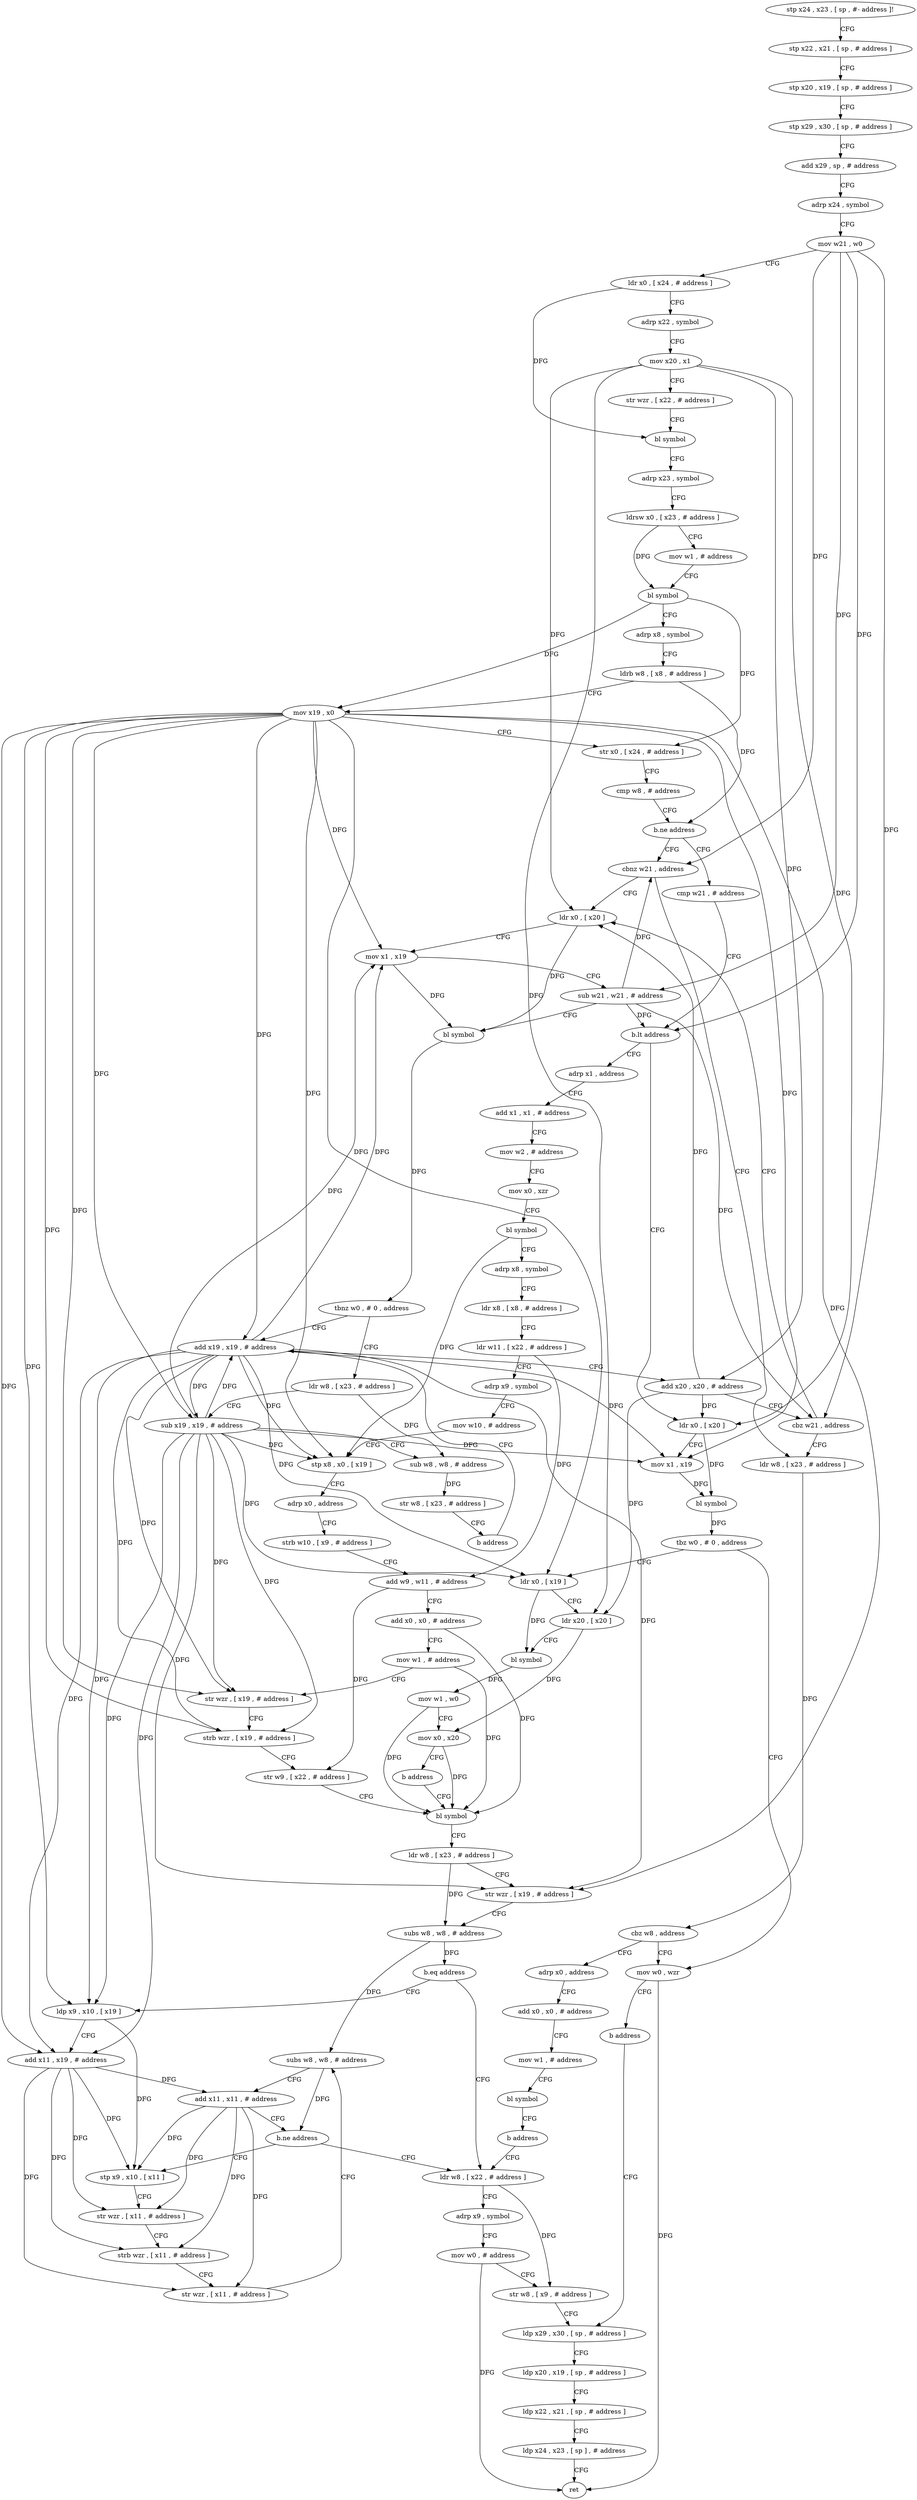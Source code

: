 digraph "func" {
"4206496" [label = "stp x24 , x23 , [ sp , #- address ]!" ]
"4206500" [label = "stp x22 , x21 , [ sp , # address ]" ]
"4206504" [label = "stp x20 , x19 , [ sp , # address ]" ]
"4206508" [label = "stp x29 , x30 , [ sp , # address ]" ]
"4206512" [label = "add x29 , sp , # address" ]
"4206516" [label = "adrp x24 , symbol" ]
"4206520" [label = "mov w21 , w0" ]
"4206524" [label = "ldr x0 , [ x24 , # address ]" ]
"4206528" [label = "adrp x22 , symbol" ]
"4206532" [label = "mov x20 , x1" ]
"4206536" [label = "str wzr , [ x22 , # address ]" ]
"4206540" [label = "bl symbol" ]
"4206544" [label = "adrp x23 , symbol" ]
"4206548" [label = "ldrsw x0 , [ x23 , # address ]" ]
"4206552" [label = "mov w1 , # address" ]
"4206556" [label = "bl symbol" ]
"4206560" [label = "adrp x8 , symbol" ]
"4206564" [label = "ldrb w8 , [ x8 , # address ]" ]
"4206568" [label = "mov x19 , x0" ]
"4206572" [label = "str x0 , [ x24 , # address ]" ]
"4206576" [label = "cmp w8 , # address" ]
"4206580" [label = "b.ne address" ]
"4206668" [label = "cmp w21 , # address" ]
"4206584" [label = "cbnz w21 , address" ]
"4206672" [label = "b.lt address" ]
"4206724" [label = "adrp x1 , address" ]
"4206676" [label = "ldr x0 , [ x20 ]" ]
"4206628" [label = "ldr x0 , [ x20 ]" ]
"4206588" [label = "ldr w8 , [ x23 , # address ]" ]
"4206728" [label = "add x1 , x1 , # address" ]
"4206732" [label = "mov w2 , # address" ]
"4206736" [label = "mov x0 , xzr" ]
"4206740" [label = "bl symbol" ]
"4206744" [label = "adrp x8 , symbol" ]
"4206748" [label = "ldr x8 , [ x8 , # address ]" ]
"4206752" [label = "ldr w11 , [ x22 , # address ]" ]
"4206756" [label = "adrp x9 , symbol" ]
"4206760" [label = "mov w10 , # address" ]
"4206764" [label = "stp x8 , x0 , [ x19 ]" ]
"4206768" [label = "adrp x0 , address" ]
"4206772" [label = "strb w10 , [ x9 , # address ]" ]
"4206776" [label = "add w9 , w11 , # address" ]
"4206780" [label = "add x0 , x0 , # address" ]
"4206784" [label = "mov w1 , # address" ]
"4206788" [label = "str wzr , [ x19 , # address ]" ]
"4206792" [label = "strb wzr , [ x19 , # address ]" ]
"4206796" [label = "str w9 , [ x22 , # address ]" ]
"4206800" [label = "bl symbol" ]
"4206680" [label = "mov x1 , x19" ]
"4206684" [label = "bl symbol" ]
"4206688" [label = "tbz w0 , # 0 , address" ]
"4206716" [label = "mov w0 , wzr" ]
"4206692" [label = "ldr x0 , [ x19 ]" ]
"4206632" [label = "mov x1 , x19" ]
"4206636" [label = "sub w21 , w21 , # address" ]
"4206640" [label = "bl symbol" ]
"4206644" [label = "tbnz w0 , # 0 , address" ]
"4206616" [label = "add x19 , x19 , # address" ]
"4206648" [label = "ldr w8 , [ x23 , # address ]" ]
"4206592" [label = "cbz w8 , address" ]
"4206596" [label = "adrp x0 , address" ]
"4206856" [label = "ldr w8 , [ x22 , # address ]" ]
"4206860" [label = "adrp x9 , symbol" ]
"4206864" [label = "mov w0 , # address" ]
"4206868" [label = "str w8 , [ x9 , # address ]" ]
"4206872" [label = "ldp x29 , x30 , [ sp , # address ]" ]
"4206820" [label = "ldp x9 , x10 , [ x19 ]" ]
"4206824" [label = "add x11 , x19 , # address" ]
"4206828" [label = "stp x9 , x10 , [ x11 ]" ]
"4206720" [label = "b address" ]
"4206696" [label = "ldr x20 , [ x20 ]" ]
"4206700" [label = "bl symbol" ]
"4206704" [label = "mov w1 , w0" ]
"4206708" [label = "mov x0 , x20" ]
"4206712" [label = "b address" ]
"4206620" [label = "add x20 , x20 , # address" ]
"4206624" [label = "cbz w21 , address" ]
"4206652" [label = "sub x19 , x19 , # address" ]
"4206656" [label = "sub w8 , w8 , # address" ]
"4206660" [label = "str w8 , [ x23 , # address ]" ]
"4206664" [label = "b address" ]
"4206600" [label = "add x0 , x0 , # address" ]
"4206604" [label = "mov w1 , # address" ]
"4206608" [label = "bl symbol" ]
"4206612" [label = "b address" ]
"4206832" [label = "str wzr , [ x11 , # address ]" ]
"4206836" [label = "strb wzr , [ x11 , # address ]" ]
"4206840" [label = "str wzr , [ x11 , # address ]" ]
"4206844" [label = "subs w8 , w8 , # address" ]
"4206848" [label = "add x11 , x11 , # address" ]
"4206852" [label = "b.ne address" ]
"4206876" [label = "ldp x20 , x19 , [ sp , # address ]" ]
"4206880" [label = "ldp x22 , x21 , [ sp , # address ]" ]
"4206884" [label = "ldp x24 , x23 , [ sp ] , # address" ]
"4206888" [label = "ret" ]
"4206804" [label = "ldr w8 , [ x23 , # address ]" ]
"4206808" [label = "str wzr , [ x19 , # address ]" ]
"4206812" [label = "subs w8 , w8 , # address" ]
"4206816" [label = "b.eq address" ]
"4206496" -> "4206500" [ label = "CFG" ]
"4206500" -> "4206504" [ label = "CFG" ]
"4206504" -> "4206508" [ label = "CFG" ]
"4206508" -> "4206512" [ label = "CFG" ]
"4206512" -> "4206516" [ label = "CFG" ]
"4206516" -> "4206520" [ label = "CFG" ]
"4206520" -> "4206524" [ label = "CFG" ]
"4206520" -> "4206672" [ label = "DFG" ]
"4206520" -> "4206584" [ label = "DFG" ]
"4206520" -> "4206636" [ label = "DFG" ]
"4206520" -> "4206624" [ label = "DFG" ]
"4206524" -> "4206528" [ label = "CFG" ]
"4206524" -> "4206540" [ label = "DFG" ]
"4206528" -> "4206532" [ label = "CFG" ]
"4206532" -> "4206536" [ label = "CFG" ]
"4206532" -> "4206676" [ label = "DFG" ]
"4206532" -> "4206628" [ label = "DFG" ]
"4206532" -> "4206696" [ label = "DFG" ]
"4206532" -> "4206620" [ label = "DFG" ]
"4206536" -> "4206540" [ label = "CFG" ]
"4206540" -> "4206544" [ label = "CFG" ]
"4206544" -> "4206548" [ label = "CFG" ]
"4206548" -> "4206552" [ label = "CFG" ]
"4206548" -> "4206556" [ label = "DFG" ]
"4206552" -> "4206556" [ label = "CFG" ]
"4206556" -> "4206560" [ label = "CFG" ]
"4206556" -> "4206568" [ label = "DFG" ]
"4206556" -> "4206572" [ label = "DFG" ]
"4206560" -> "4206564" [ label = "CFG" ]
"4206564" -> "4206568" [ label = "CFG" ]
"4206564" -> "4206580" [ label = "DFG" ]
"4206568" -> "4206572" [ label = "CFG" ]
"4206568" -> "4206764" [ label = "DFG" ]
"4206568" -> "4206788" [ label = "DFG" ]
"4206568" -> "4206792" [ label = "DFG" ]
"4206568" -> "4206680" [ label = "DFG" ]
"4206568" -> "4206632" [ label = "DFG" ]
"4206568" -> "4206808" [ label = "DFG" ]
"4206568" -> "4206692" [ label = "DFG" ]
"4206568" -> "4206616" [ label = "DFG" ]
"4206568" -> "4206652" [ label = "DFG" ]
"4206568" -> "4206820" [ label = "DFG" ]
"4206568" -> "4206824" [ label = "DFG" ]
"4206572" -> "4206576" [ label = "CFG" ]
"4206576" -> "4206580" [ label = "CFG" ]
"4206580" -> "4206668" [ label = "CFG" ]
"4206580" -> "4206584" [ label = "CFG" ]
"4206668" -> "4206672" [ label = "CFG" ]
"4206584" -> "4206628" [ label = "CFG" ]
"4206584" -> "4206588" [ label = "CFG" ]
"4206672" -> "4206724" [ label = "CFG" ]
"4206672" -> "4206676" [ label = "CFG" ]
"4206724" -> "4206728" [ label = "CFG" ]
"4206676" -> "4206680" [ label = "CFG" ]
"4206676" -> "4206684" [ label = "DFG" ]
"4206628" -> "4206632" [ label = "CFG" ]
"4206628" -> "4206640" [ label = "DFG" ]
"4206588" -> "4206592" [ label = "DFG" ]
"4206728" -> "4206732" [ label = "CFG" ]
"4206732" -> "4206736" [ label = "CFG" ]
"4206736" -> "4206740" [ label = "CFG" ]
"4206740" -> "4206744" [ label = "CFG" ]
"4206740" -> "4206764" [ label = "DFG" ]
"4206744" -> "4206748" [ label = "CFG" ]
"4206748" -> "4206752" [ label = "CFG" ]
"4206752" -> "4206756" [ label = "CFG" ]
"4206752" -> "4206776" [ label = "DFG" ]
"4206756" -> "4206760" [ label = "CFG" ]
"4206760" -> "4206764" [ label = "CFG" ]
"4206764" -> "4206768" [ label = "CFG" ]
"4206768" -> "4206772" [ label = "CFG" ]
"4206772" -> "4206776" [ label = "CFG" ]
"4206776" -> "4206780" [ label = "CFG" ]
"4206776" -> "4206796" [ label = "DFG" ]
"4206780" -> "4206784" [ label = "CFG" ]
"4206780" -> "4206800" [ label = "DFG" ]
"4206784" -> "4206788" [ label = "CFG" ]
"4206784" -> "4206800" [ label = "DFG" ]
"4206788" -> "4206792" [ label = "CFG" ]
"4206792" -> "4206796" [ label = "CFG" ]
"4206796" -> "4206800" [ label = "CFG" ]
"4206800" -> "4206804" [ label = "CFG" ]
"4206680" -> "4206684" [ label = "DFG" ]
"4206684" -> "4206688" [ label = "DFG" ]
"4206688" -> "4206716" [ label = "CFG" ]
"4206688" -> "4206692" [ label = "CFG" ]
"4206716" -> "4206720" [ label = "CFG" ]
"4206716" -> "4206888" [ label = "DFG" ]
"4206692" -> "4206696" [ label = "CFG" ]
"4206692" -> "4206700" [ label = "DFG" ]
"4206632" -> "4206636" [ label = "CFG" ]
"4206632" -> "4206640" [ label = "DFG" ]
"4206636" -> "4206640" [ label = "CFG" ]
"4206636" -> "4206672" [ label = "DFG" ]
"4206636" -> "4206584" [ label = "DFG" ]
"4206636" -> "4206624" [ label = "DFG" ]
"4206640" -> "4206644" [ label = "DFG" ]
"4206644" -> "4206616" [ label = "CFG" ]
"4206644" -> "4206648" [ label = "CFG" ]
"4206616" -> "4206620" [ label = "CFG" ]
"4206616" -> "4206764" [ label = "DFG" ]
"4206616" -> "4206788" [ label = "DFG" ]
"4206616" -> "4206792" [ label = "DFG" ]
"4206616" -> "4206680" [ label = "DFG" ]
"4206616" -> "4206632" [ label = "DFG" ]
"4206616" -> "4206808" [ label = "DFG" ]
"4206616" -> "4206692" [ label = "DFG" ]
"4206616" -> "4206652" [ label = "DFG" ]
"4206616" -> "4206820" [ label = "DFG" ]
"4206616" -> "4206824" [ label = "DFG" ]
"4206648" -> "4206652" [ label = "CFG" ]
"4206648" -> "4206656" [ label = "DFG" ]
"4206592" -> "4206716" [ label = "CFG" ]
"4206592" -> "4206596" [ label = "CFG" ]
"4206596" -> "4206600" [ label = "CFG" ]
"4206856" -> "4206860" [ label = "CFG" ]
"4206856" -> "4206868" [ label = "DFG" ]
"4206860" -> "4206864" [ label = "CFG" ]
"4206864" -> "4206868" [ label = "CFG" ]
"4206864" -> "4206888" [ label = "DFG" ]
"4206868" -> "4206872" [ label = "CFG" ]
"4206872" -> "4206876" [ label = "CFG" ]
"4206820" -> "4206824" [ label = "CFG" ]
"4206820" -> "4206828" [ label = "DFG" ]
"4206824" -> "4206828" [ label = "DFG" ]
"4206824" -> "4206832" [ label = "DFG" ]
"4206824" -> "4206836" [ label = "DFG" ]
"4206824" -> "4206840" [ label = "DFG" ]
"4206824" -> "4206848" [ label = "DFG" ]
"4206828" -> "4206832" [ label = "CFG" ]
"4206720" -> "4206872" [ label = "CFG" ]
"4206696" -> "4206700" [ label = "CFG" ]
"4206696" -> "4206708" [ label = "DFG" ]
"4206700" -> "4206704" [ label = "DFG" ]
"4206704" -> "4206708" [ label = "CFG" ]
"4206704" -> "4206800" [ label = "DFG" ]
"4206708" -> "4206712" [ label = "CFG" ]
"4206708" -> "4206800" [ label = "DFG" ]
"4206712" -> "4206800" [ label = "CFG" ]
"4206620" -> "4206624" [ label = "CFG" ]
"4206620" -> "4206676" [ label = "DFG" ]
"4206620" -> "4206628" [ label = "DFG" ]
"4206620" -> "4206696" [ label = "DFG" ]
"4206624" -> "4206588" [ label = "CFG" ]
"4206624" -> "4206628" [ label = "CFG" ]
"4206652" -> "4206656" [ label = "CFG" ]
"4206652" -> "4206764" [ label = "DFG" ]
"4206652" -> "4206788" [ label = "DFG" ]
"4206652" -> "4206792" [ label = "DFG" ]
"4206652" -> "4206680" [ label = "DFG" ]
"4206652" -> "4206632" [ label = "DFG" ]
"4206652" -> "4206808" [ label = "DFG" ]
"4206652" -> "4206692" [ label = "DFG" ]
"4206652" -> "4206616" [ label = "DFG" ]
"4206652" -> "4206820" [ label = "DFG" ]
"4206652" -> "4206824" [ label = "DFG" ]
"4206656" -> "4206660" [ label = "DFG" ]
"4206660" -> "4206664" [ label = "CFG" ]
"4206664" -> "4206616" [ label = "CFG" ]
"4206600" -> "4206604" [ label = "CFG" ]
"4206604" -> "4206608" [ label = "CFG" ]
"4206608" -> "4206612" [ label = "CFG" ]
"4206612" -> "4206856" [ label = "CFG" ]
"4206832" -> "4206836" [ label = "CFG" ]
"4206836" -> "4206840" [ label = "CFG" ]
"4206840" -> "4206844" [ label = "CFG" ]
"4206844" -> "4206848" [ label = "CFG" ]
"4206844" -> "4206852" [ label = "DFG" ]
"4206848" -> "4206852" [ label = "CFG" ]
"4206848" -> "4206832" [ label = "DFG" ]
"4206848" -> "4206836" [ label = "DFG" ]
"4206848" -> "4206840" [ label = "DFG" ]
"4206848" -> "4206828" [ label = "DFG" ]
"4206852" -> "4206828" [ label = "CFG" ]
"4206852" -> "4206856" [ label = "CFG" ]
"4206876" -> "4206880" [ label = "CFG" ]
"4206880" -> "4206884" [ label = "CFG" ]
"4206884" -> "4206888" [ label = "CFG" ]
"4206804" -> "4206808" [ label = "CFG" ]
"4206804" -> "4206812" [ label = "DFG" ]
"4206808" -> "4206812" [ label = "CFG" ]
"4206812" -> "4206816" [ label = "DFG" ]
"4206812" -> "4206844" [ label = "DFG" ]
"4206816" -> "4206856" [ label = "CFG" ]
"4206816" -> "4206820" [ label = "CFG" ]
}

